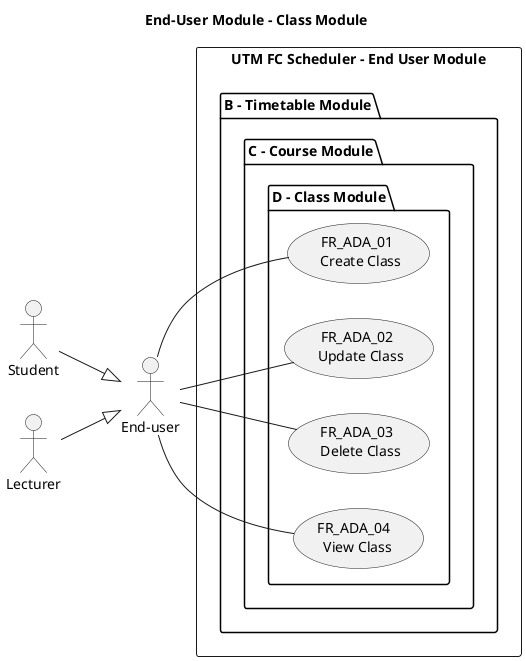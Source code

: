 @startuml End-User Module - Class Module

title End-User Module - Class Module
left to right direction


' Actors
"End-user" as EU
Student --|> EU
Lecturer --|> EU


' Use Cases
rectangle "UTM FC Scheduler - End User Module" {


package "B - Timetable Module" {
    package "C - Course Module" {
        package "D - Class Module" {
            ' CRUD Class operation
            usecase (FR_ADA_01 \n Create Class) as FR_ADA_01
            usecase (FR_ADA_02 \n Update Class) as FR_ADA_02
            usecase (FR_ADA_03 \n Delete Class) as FR_ADA_03
            usecase (FR_ADA_04 \n View Class) as FR_ADA_04
        }
    }
}
}

' Associations
EU -- FR_ADA_01
EU -- FR_ADA_02
EU -- FR_ADA_03
EU -- FR_ADA_04
@enduml